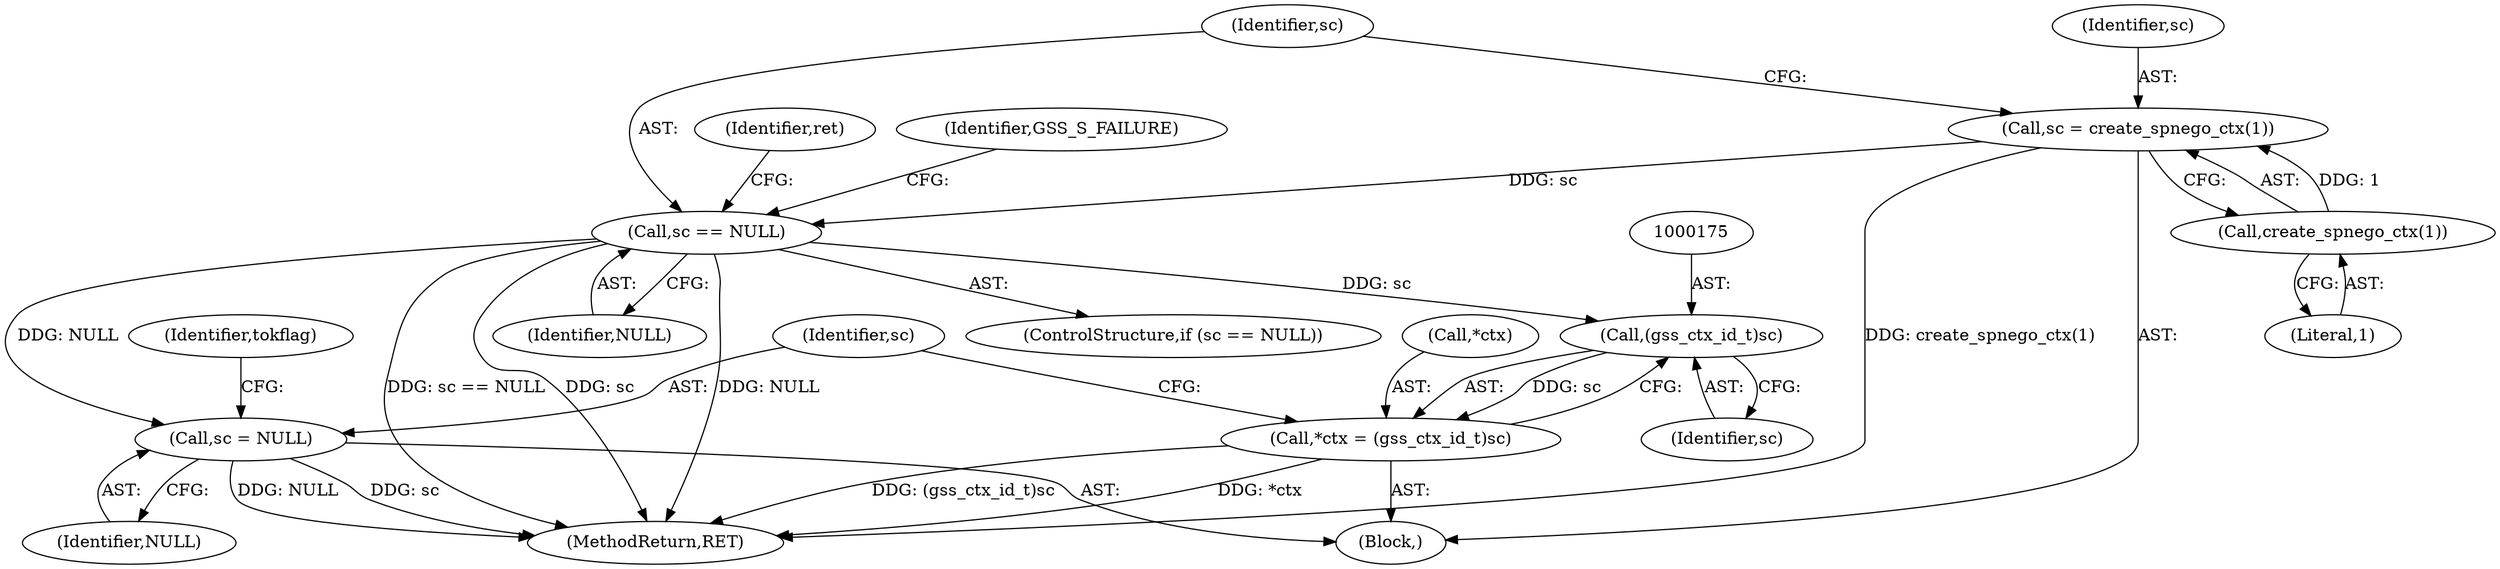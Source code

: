 digraph "0_krb5_b51b33f2bc5d1497ddf5bd107f791c101695000d_2@API" {
"1000113" [label="(Call,sc = create_spnego_ctx(1))"];
"1000115" [label="(Call,create_spnego_ctx(1))"];
"1000118" [label="(Call,sc == NULL)"];
"1000174" [label="(Call,(gss_ctx_id_t)sc)"];
"1000171" [label="(Call,*ctx = (gss_ctx_id_t)sc)"];
"1000177" [label="(Call,sc = NULL)"];
"1000177" [label="(Call,sc = NULL)"];
"1000176" [label="(Identifier,sc)"];
"1000114" [label="(Identifier,sc)"];
"1000116" [label="(Literal,1)"];
"1000117" [label="(ControlStructure,if (sc == NULL))"];
"1000171" [label="(Call,*ctx = (gss_ctx_id_t)sc)"];
"1000120" [label="(Identifier,NULL)"];
"1000115" [label="(Call,create_spnego_ctx(1))"];
"1000172" [label="(Call,*ctx)"];
"1000179" [label="(Identifier,NULL)"];
"1000193" [label="(MethodReturn,RET)"];
"1000182" [label="(Identifier,tokflag)"];
"1000107" [label="(Block,)"];
"1000119" [label="(Identifier,sc)"];
"1000174" [label="(Call,(gss_ctx_id_t)sc)"];
"1000178" [label="(Identifier,sc)"];
"1000124" [label="(Identifier,ret)"];
"1000118" [label="(Call,sc == NULL)"];
"1000113" [label="(Call,sc = create_spnego_ctx(1))"];
"1000122" [label="(Identifier,GSS_S_FAILURE)"];
"1000113" -> "1000107"  [label="AST: "];
"1000113" -> "1000115"  [label="CFG: "];
"1000114" -> "1000113"  [label="AST: "];
"1000115" -> "1000113"  [label="AST: "];
"1000119" -> "1000113"  [label="CFG: "];
"1000113" -> "1000193"  [label="DDG: create_spnego_ctx(1)"];
"1000115" -> "1000113"  [label="DDG: 1"];
"1000113" -> "1000118"  [label="DDG: sc"];
"1000115" -> "1000116"  [label="CFG: "];
"1000116" -> "1000115"  [label="AST: "];
"1000118" -> "1000117"  [label="AST: "];
"1000118" -> "1000120"  [label="CFG: "];
"1000119" -> "1000118"  [label="AST: "];
"1000120" -> "1000118"  [label="AST: "];
"1000122" -> "1000118"  [label="CFG: "];
"1000124" -> "1000118"  [label="CFG: "];
"1000118" -> "1000193"  [label="DDG: sc == NULL"];
"1000118" -> "1000193"  [label="DDG: sc"];
"1000118" -> "1000193"  [label="DDG: NULL"];
"1000118" -> "1000174"  [label="DDG: sc"];
"1000118" -> "1000177"  [label="DDG: NULL"];
"1000174" -> "1000171"  [label="AST: "];
"1000174" -> "1000176"  [label="CFG: "];
"1000175" -> "1000174"  [label="AST: "];
"1000176" -> "1000174"  [label="AST: "];
"1000171" -> "1000174"  [label="CFG: "];
"1000174" -> "1000171"  [label="DDG: sc"];
"1000171" -> "1000107"  [label="AST: "];
"1000172" -> "1000171"  [label="AST: "];
"1000178" -> "1000171"  [label="CFG: "];
"1000171" -> "1000193"  [label="DDG: *ctx"];
"1000171" -> "1000193"  [label="DDG: (gss_ctx_id_t)sc"];
"1000177" -> "1000107"  [label="AST: "];
"1000177" -> "1000179"  [label="CFG: "];
"1000178" -> "1000177"  [label="AST: "];
"1000179" -> "1000177"  [label="AST: "];
"1000182" -> "1000177"  [label="CFG: "];
"1000177" -> "1000193"  [label="DDG: sc"];
"1000177" -> "1000193"  [label="DDG: NULL"];
}
